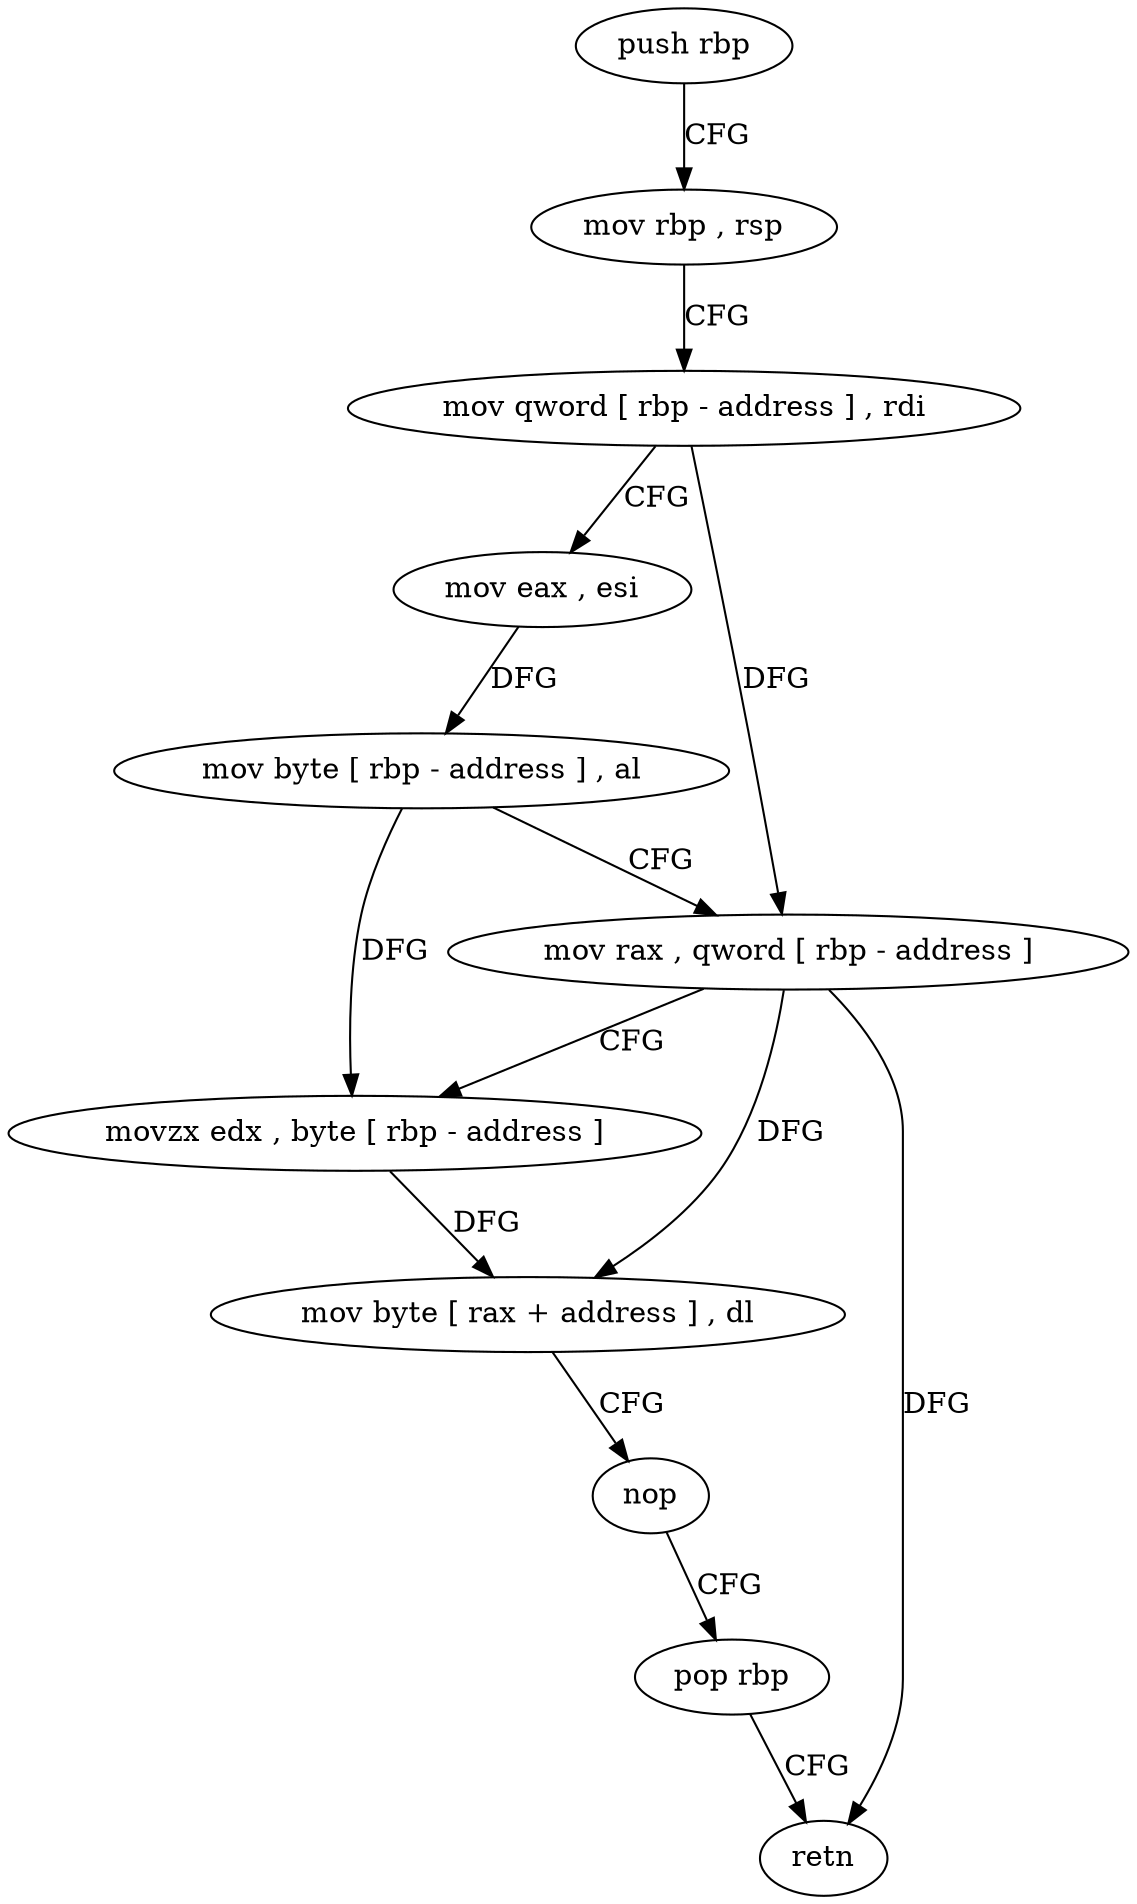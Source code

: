 digraph "func" {
"137944" [label = "push rbp" ]
"137945" [label = "mov rbp , rsp" ]
"137948" [label = "mov qword [ rbp - address ] , rdi" ]
"137952" [label = "mov eax , esi" ]
"137954" [label = "mov byte [ rbp - address ] , al" ]
"137957" [label = "mov rax , qword [ rbp - address ]" ]
"137961" [label = "movzx edx , byte [ rbp - address ]" ]
"137965" [label = "mov byte [ rax + address ] , dl" ]
"137968" [label = "nop" ]
"137969" [label = "pop rbp" ]
"137970" [label = "retn" ]
"137944" -> "137945" [ label = "CFG" ]
"137945" -> "137948" [ label = "CFG" ]
"137948" -> "137952" [ label = "CFG" ]
"137948" -> "137957" [ label = "DFG" ]
"137952" -> "137954" [ label = "DFG" ]
"137954" -> "137957" [ label = "CFG" ]
"137954" -> "137961" [ label = "DFG" ]
"137957" -> "137961" [ label = "CFG" ]
"137957" -> "137965" [ label = "DFG" ]
"137957" -> "137970" [ label = "DFG" ]
"137961" -> "137965" [ label = "DFG" ]
"137965" -> "137968" [ label = "CFG" ]
"137968" -> "137969" [ label = "CFG" ]
"137969" -> "137970" [ label = "CFG" ]
}
